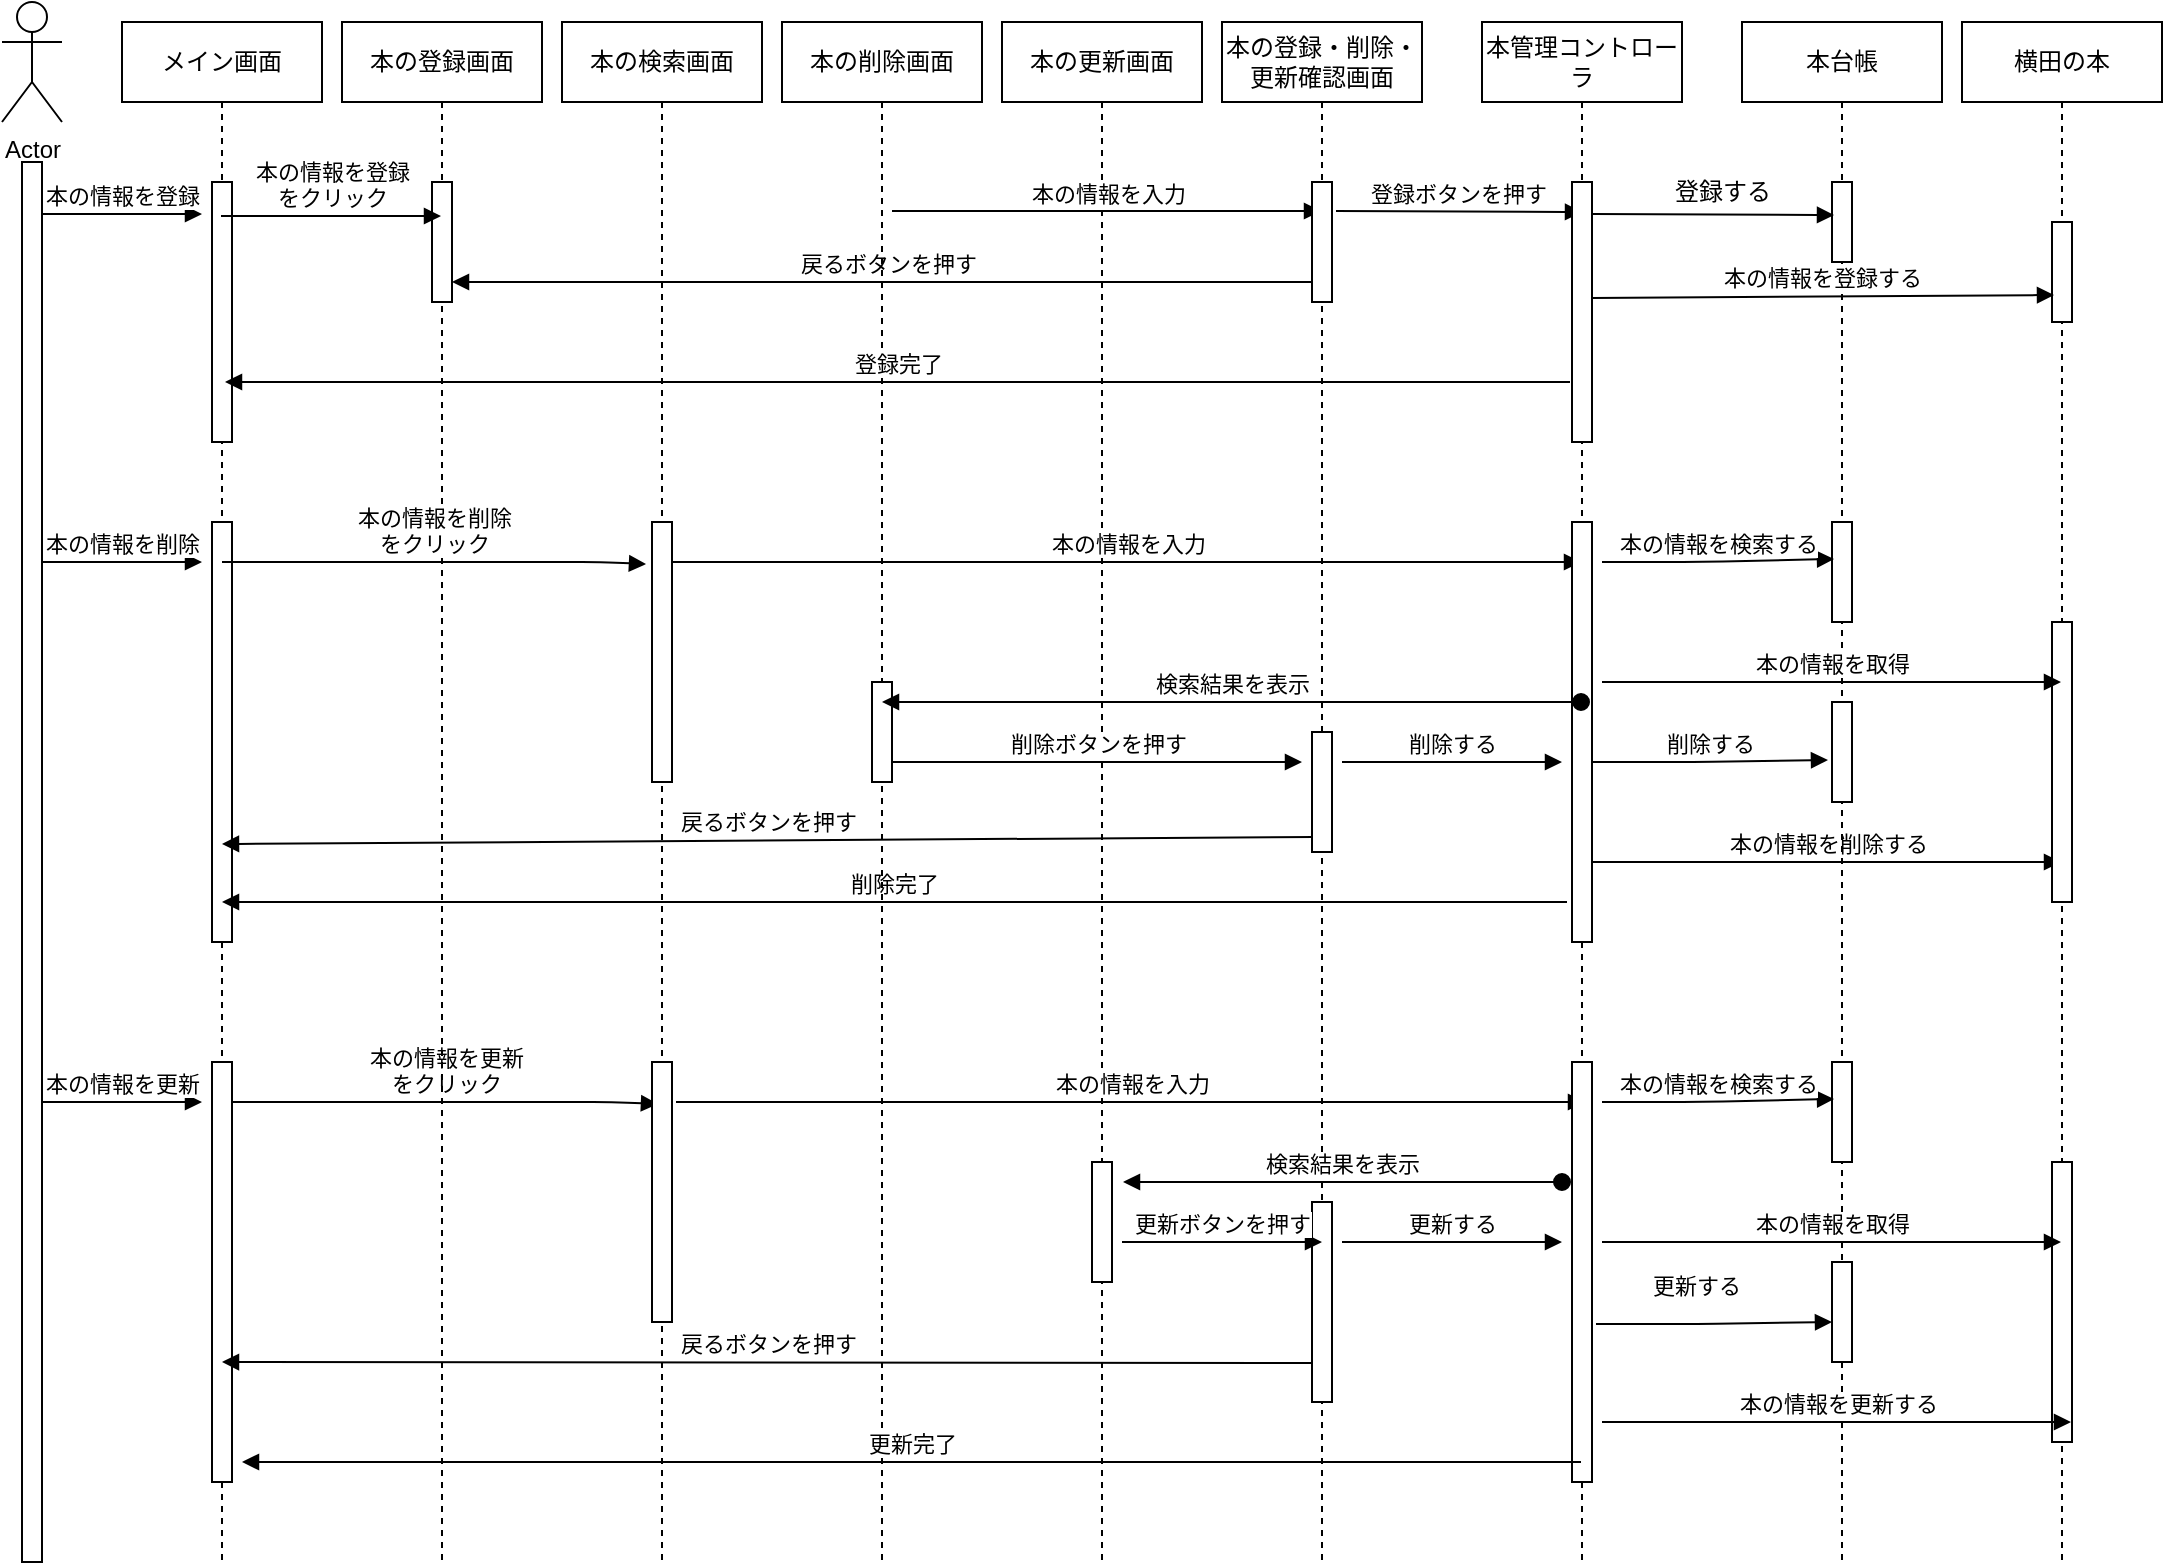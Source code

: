 <mxfile>
    <diagram id="tnemgaQNzlohdmXj2KTO" name="ページ1">
        <mxGraphModel dx="856" dy="907" grid="1" gridSize="10" guides="1" tooltips="1" connect="1" arrows="1" fold="1" page="1" pageScale="1" pageWidth="1169" pageHeight="1654" math="0" shadow="0">
            <root>
                <mxCell id="0"/>
                <mxCell id="1" parent="0"/>
                <mxCell id="2" value="Actor" style="shape=umlActor;verticalLabelPosition=bottom;verticalAlign=top;html=1;" vertex="1" parent="1">
                    <mxGeometry x="20" y="10" width="30" height="60" as="geometry"/>
                </mxCell>
                <mxCell id="3" value="" style="html=1;points=[];perimeter=orthogonalPerimeter;" vertex="1" parent="1">
                    <mxGeometry x="30" y="90" width="10" height="700" as="geometry"/>
                </mxCell>
                <mxCell id="4" value="メイン画面" style="shape=umlLifeline;perimeter=lifelinePerimeter;whiteSpace=wrap;html=1;container=1;collapsible=0;recursiveResize=0;outlineConnect=0;" vertex="1" parent="1">
                    <mxGeometry x="80" y="20" width="100" height="770" as="geometry"/>
                </mxCell>
                <mxCell id="15" value="" style="html=1;points=[];perimeter=orthogonalPerimeter;" vertex="1" parent="4">
                    <mxGeometry x="45" y="80" width="10" height="130" as="geometry"/>
                </mxCell>
                <mxCell id="31" value="" style="html=1;points=[];perimeter=orthogonalPerimeter;" vertex="1" parent="4">
                    <mxGeometry x="45" y="250" width="10" height="210" as="geometry"/>
                </mxCell>
                <mxCell id="32" value="本の情報を削除" style="html=1;verticalAlign=bottom;endArrow=block;" edge="1" parent="4">
                    <mxGeometry width="80" relative="1" as="geometry">
                        <mxPoint x="-40" y="270" as="sourcePoint"/>
                        <mxPoint x="40" y="270" as="targetPoint"/>
                    </mxGeometry>
                </mxCell>
                <mxCell id="54" value="本の情報を更新" style="html=1;verticalAlign=bottom;endArrow=block;" edge="1" parent="4">
                    <mxGeometry width="80" relative="1" as="geometry">
                        <mxPoint x="-40" y="540" as="sourcePoint"/>
                        <mxPoint x="40" y="540" as="targetPoint"/>
                    </mxGeometry>
                </mxCell>
                <mxCell id="55" value="" style="html=1;points=[];perimeter=orthogonalPerimeter;" vertex="1" parent="4">
                    <mxGeometry x="45" y="520" width="10" height="210" as="geometry"/>
                </mxCell>
                <mxCell id="57" value="本の情報を更新&lt;br&gt;をクリック" style="html=1;verticalAlign=bottom;endArrow=block;" edge="1" parent="4">
                    <mxGeometry width="80" relative="1" as="geometry">
                        <mxPoint x="55" y="540" as="sourcePoint"/>
                        <mxPoint x="268" y="541" as="targetPoint"/>
                        <Array as="points">
                            <mxPoint x="245.5" y="540"/>
                        </Array>
                    </mxGeometry>
                </mxCell>
                <mxCell id="5" value="本の検索画面" style="shape=umlLifeline;perimeter=lifelinePerimeter;whiteSpace=wrap;html=1;container=1;collapsible=0;recursiveResize=0;outlineConnect=0;" vertex="1" parent="1">
                    <mxGeometry x="300" y="20" width="100" height="770" as="geometry"/>
                </mxCell>
                <mxCell id="30" value="" style="html=1;points=[];perimeter=orthogonalPerimeter;" vertex="1" parent="5">
                    <mxGeometry x="45" y="250" width="10" height="130" as="geometry"/>
                </mxCell>
                <mxCell id="56" value="" style="html=1;points=[];perimeter=orthogonalPerimeter;" vertex="1" parent="5">
                    <mxGeometry x="45" y="520" width="10" height="130" as="geometry"/>
                </mxCell>
                <mxCell id="6" value="本の登録画面" style="shape=umlLifeline;perimeter=lifelinePerimeter;whiteSpace=wrap;html=1;container=1;collapsible=0;recursiveResize=0;outlineConnect=0;" vertex="1" parent="1">
                    <mxGeometry x="190" y="20" width="100" height="770" as="geometry"/>
                </mxCell>
                <mxCell id="13" value="" style="html=1;points=[];perimeter=orthogonalPerimeter;" vertex="1" parent="6">
                    <mxGeometry x="45" y="80" width="10" height="60" as="geometry"/>
                </mxCell>
                <mxCell id="25" value="戻るボタンを押す" style="html=1;verticalAlign=bottom;endArrow=block;exitX=0.5;exitY=0.833;exitDx=0;exitDy=0;exitPerimeter=0;" edge="1" parent="6" source="19">
                    <mxGeometry width="80" relative="1" as="geometry">
                        <mxPoint x="480.5" y="130" as="sourcePoint"/>
                        <mxPoint x="55" y="130" as="targetPoint"/>
                        <Array as="points">
                            <mxPoint x="351" y="130"/>
                        </Array>
                    </mxGeometry>
                </mxCell>
                <mxCell id="7" value="本の更新画面" style="shape=umlLifeline;perimeter=lifelinePerimeter;whiteSpace=wrap;html=1;container=1;collapsible=0;recursiveResize=0;outlineConnect=0;" vertex="1" parent="1">
                    <mxGeometry x="520" y="20" width="100" height="770" as="geometry"/>
                </mxCell>
                <mxCell id="20" value="本の情報を入力" style="html=1;verticalAlign=bottom;endArrow=block;" edge="1" parent="7" target="10">
                    <mxGeometry width="80" relative="1" as="geometry">
                        <mxPoint x="-55" y="94.5" as="sourcePoint"/>
                        <mxPoint x="159.5" y="94.5" as="targetPoint"/>
                    </mxGeometry>
                </mxCell>
                <mxCell id="44" value="削除ボタンを押す" style="html=1;verticalAlign=bottom;endArrow=block;" edge="1" parent="7">
                    <mxGeometry width="80" relative="1" as="geometry">
                        <mxPoint x="-55" y="370" as="sourcePoint"/>
                        <mxPoint x="150" y="370" as="targetPoint"/>
                    </mxGeometry>
                </mxCell>
                <mxCell id="52" value="戻るボタンを押す" style="html=1;verticalAlign=bottom;endArrow=block;exitX=0.1;exitY=0.858;exitDx=0;exitDy=0;exitPerimeter=0;" edge="1" parent="7">
                    <mxGeometry width="80" relative="1" as="geometry">
                        <mxPoint x="156" y="407.48" as="sourcePoint"/>
                        <mxPoint x="-390" y="411" as="targetPoint"/>
                    </mxGeometry>
                </mxCell>
                <mxCell id="53" value="削除完了" style="html=1;verticalAlign=bottom;endArrow=block;" edge="1" parent="7">
                    <mxGeometry width="80" relative="1" as="geometry">
                        <mxPoint x="282.5" y="440" as="sourcePoint"/>
                        <mxPoint x="-390" y="440" as="targetPoint"/>
                    </mxGeometry>
                </mxCell>
                <mxCell id="67" value="" style="html=1;points=[];perimeter=orthogonalPerimeter;" vertex="1" parent="7">
                    <mxGeometry x="45" y="570" width="10" height="60" as="geometry"/>
                </mxCell>
                <mxCell id="73" value="戻るボタンを押す" style="html=1;verticalAlign=bottom;endArrow=block;" edge="1" parent="7">
                    <mxGeometry width="80" relative="1" as="geometry">
                        <mxPoint x="156" y="670.48" as="sourcePoint"/>
                        <mxPoint x="-390" y="670" as="targetPoint"/>
                    </mxGeometry>
                </mxCell>
                <mxCell id="8" value="本の削除画面" style="shape=umlLifeline;perimeter=lifelinePerimeter;whiteSpace=wrap;html=1;container=1;collapsible=0;recursiveResize=0;outlineConnect=0;" vertex="1" parent="1">
                    <mxGeometry x="410" y="20" width="100" height="770" as="geometry"/>
                </mxCell>
                <mxCell id="33" value="" style="html=1;points=[];perimeter=orthogonalPerimeter;" vertex="1" parent="8">
                    <mxGeometry x="45" y="330" width="10" height="50" as="geometry"/>
                </mxCell>
                <mxCell id="36" value="本の情報を入力" style="html=1;verticalAlign=bottom;endArrow=block;" edge="1" parent="8" target="9">
                    <mxGeometry width="80" relative="1" as="geometry">
                        <mxPoint x="-55" y="270" as="sourcePoint"/>
                        <mxPoint x="25" y="270" as="targetPoint"/>
                    </mxGeometry>
                </mxCell>
                <mxCell id="59" value="本の情報を入力" style="html=1;verticalAlign=bottom;endArrow=block;" edge="1" parent="8">
                    <mxGeometry width="80" relative="1" as="geometry">
                        <mxPoint x="-53" y="540" as="sourcePoint"/>
                        <mxPoint x="401.5" y="540" as="targetPoint"/>
                    </mxGeometry>
                </mxCell>
                <mxCell id="9" value="本管理コントローラ" style="shape=umlLifeline;perimeter=lifelinePerimeter;whiteSpace=wrap;html=1;container=1;collapsible=0;recursiveResize=0;outlineConnect=0;" vertex="1" parent="1">
                    <mxGeometry x="760" y="20" width="100" height="770" as="geometry"/>
                </mxCell>
                <mxCell id="21" value="登録ボタンを押す" style="html=1;verticalAlign=bottom;endArrow=block;exitX=1.2;exitY=0.242;exitDx=0;exitDy=0;exitPerimeter=0;" edge="1" parent="9" source="19">
                    <mxGeometry width="80" relative="1" as="geometry">
                        <mxPoint x="-70" y="95" as="sourcePoint"/>
                        <mxPoint x="50" y="95" as="targetPoint"/>
                    </mxGeometry>
                </mxCell>
                <mxCell id="22" value="" style="html=1;points=[];perimeter=orthogonalPerimeter;" vertex="1" parent="9">
                    <mxGeometry x="45" y="80" width="10" height="130" as="geometry"/>
                </mxCell>
                <mxCell id="35" value="" style="html=1;points=[];perimeter=orthogonalPerimeter;" vertex="1" parent="9">
                    <mxGeometry x="45" y="250" width="10" height="210" as="geometry"/>
                </mxCell>
                <mxCell id="50" value="削除する" style="html=1;verticalAlign=bottom;endArrow=block;entryX=-0.2;entryY=0.58;entryDx=0;entryDy=0;entryPerimeter=0;" edge="1" parent="9" target="48">
                    <mxGeometry width="80" relative="1" as="geometry">
                        <mxPoint x="55" y="370" as="sourcePoint"/>
                        <mxPoint x="165" y="370" as="targetPoint"/>
                        <Array as="points">
                            <mxPoint x="105.5" y="370"/>
                        </Array>
                    </mxGeometry>
                </mxCell>
                <mxCell id="51" value="本の情報を削除する" style="html=1;verticalAlign=bottom;endArrow=block;" edge="1" parent="9" target="12">
                    <mxGeometry width="80" relative="1" as="geometry">
                        <mxPoint x="55" y="420" as="sourcePoint"/>
                        <mxPoint x="165" y="420" as="targetPoint"/>
                        <Array as="points">
                            <mxPoint x="105.5" y="420"/>
                        </Array>
                    </mxGeometry>
                </mxCell>
                <mxCell id="58" value="" style="html=1;points=[];perimeter=orthogonalPerimeter;" vertex="1" parent="9">
                    <mxGeometry x="45" y="520" width="10" height="210" as="geometry"/>
                </mxCell>
                <mxCell id="10" value="本の登録・削除・更新確認画面" style="shape=umlLifeline;perimeter=lifelinePerimeter;whiteSpace=wrap;html=1;container=1;collapsible=0;recursiveResize=0;outlineConnect=0;" vertex="1" parent="1">
                    <mxGeometry x="630" y="20" width="100" height="770" as="geometry"/>
                </mxCell>
                <mxCell id="19" value="" style="html=1;points=[];perimeter=orthogonalPerimeter;" vertex="1" parent="10">
                    <mxGeometry x="45" y="80" width="10" height="60" as="geometry"/>
                </mxCell>
                <mxCell id="45" value="" style="html=1;points=[];perimeter=orthogonalPerimeter;" vertex="1" parent="10">
                    <mxGeometry x="45" y="355" width="10" height="60" as="geometry"/>
                </mxCell>
                <mxCell id="46" value="" style="html=1;points=[];perimeter=orthogonalPerimeter;" vertex="1" parent="10">
                    <mxGeometry x="45" y="355" width="10" height="60" as="geometry"/>
                </mxCell>
                <mxCell id="47" value="削除する" style="html=1;verticalAlign=bottom;endArrow=block;" edge="1" parent="10">
                    <mxGeometry width="80" relative="1" as="geometry">
                        <mxPoint x="60" y="370" as="sourcePoint"/>
                        <mxPoint x="170" y="370" as="targetPoint"/>
                        <Array as="points">
                            <mxPoint x="110.5" y="370"/>
                        </Array>
                    </mxGeometry>
                </mxCell>
                <mxCell id="69" value="" style="html=1;points=[];perimeter=orthogonalPerimeter;" vertex="1" parent="10">
                    <mxGeometry x="45" y="590" width="10" height="100" as="geometry"/>
                </mxCell>
                <mxCell id="11" value="本台帳" style="shape=umlLifeline;perimeter=lifelinePerimeter;whiteSpace=wrap;html=1;container=1;collapsible=0;recursiveResize=0;outlineConnect=0;" vertex="1" parent="1">
                    <mxGeometry x="890" y="20" width="100" height="770" as="geometry"/>
                </mxCell>
                <mxCell id="23" value="" style="html=1;points=[];perimeter=orthogonalPerimeter;" vertex="1" parent="11">
                    <mxGeometry x="45" y="80" width="10" height="40" as="geometry"/>
                </mxCell>
                <mxCell id="27" value="登録する" style="text;html=1;align=center;verticalAlign=middle;resizable=0;points=[];autosize=1;strokeColor=none;fillColor=none;" vertex="1" parent="11">
                    <mxGeometry x="-40" y="75" width="60" height="20" as="geometry"/>
                </mxCell>
                <mxCell id="37" value="" style="html=1;points=[];perimeter=orthogonalPerimeter;" vertex="1" parent="11">
                    <mxGeometry x="45" y="250" width="10" height="50" as="geometry"/>
                </mxCell>
                <mxCell id="39" value="本の情報を検索する" style="html=1;verticalAlign=bottom;endArrow=block;entryX=0.1;entryY=0.37;entryDx=0;entryDy=0;entryPerimeter=0;" edge="1" parent="11" target="37">
                    <mxGeometry width="80" relative="1" as="geometry">
                        <mxPoint x="-70" y="270" as="sourcePoint"/>
                        <mxPoint x="40" y="270" as="targetPoint"/>
                        <Array as="points">
                            <mxPoint x="-19.5" y="270"/>
                        </Array>
                    </mxGeometry>
                </mxCell>
                <mxCell id="48" value="" style="html=1;points=[];perimeter=orthogonalPerimeter;" vertex="1" parent="11">
                    <mxGeometry x="45" y="340" width="10" height="50" as="geometry"/>
                </mxCell>
                <mxCell id="60" value="" style="html=1;points=[];perimeter=orthogonalPerimeter;" vertex="1" parent="11">
                    <mxGeometry x="45" y="520" width="10" height="50" as="geometry"/>
                </mxCell>
                <mxCell id="62" value="" style="html=1;points=[];perimeter=orthogonalPerimeter;" vertex="1" parent="11">
                    <mxGeometry x="45" y="620" width="10" height="50" as="geometry"/>
                </mxCell>
                <mxCell id="12" value="横田の本" style="shape=umlLifeline;perimeter=lifelinePerimeter;whiteSpace=wrap;html=1;container=1;collapsible=0;recursiveResize=0;outlineConnect=0;" vertex="1" parent="1">
                    <mxGeometry x="1000" y="20" width="100" height="770" as="geometry"/>
                </mxCell>
                <mxCell id="28" value="" style="html=1;points=[];perimeter=orthogonalPerimeter;" vertex="1" parent="12">
                    <mxGeometry x="45" y="100" width="10" height="50" as="geometry"/>
                </mxCell>
                <mxCell id="40" value="" style="html=1;points=[];perimeter=orthogonalPerimeter;" vertex="1" parent="12">
                    <mxGeometry x="45" y="300" width="10" height="140" as="geometry"/>
                </mxCell>
                <mxCell id="61" value="" style="html=1;points=[];perimeter=orthogonalPerimeter;" vertex="1" parent="12">
                    <mxGeometry x="45" y="570" width="10" height="140" as="geometry"/>
                </mxCell>
                <mxCell id="18" value="本の情報を登録" style="html=1;verticalAlign=bottom;endArrow=block;" edge="1" parent="1">
                    <mxGeometry width="80" relative="1" as="geometry">
                        <mxPoint x="40" y="116" as="sourcePoint"/>
                        <mxPoint x="120" y="116" as="targetPoint"/>
                    </mxGeometry>
                </mxCell>
                <mxCell id="24" value="" style="html=1;verticalAlign=bottom;endArrow=block;entryX=0.1;entryY=0.413;entryDx=0;entryDy=0;entryPerimeter=0;" edge="1" parent="1" target="23">
                    <mxGeometry width="80" relative="1" as="geometry">
                        <mxPoint x="815" y="116" as="sourcePoint"/>
                        <mxPoint x="930" y="116" as="targetPoint"/>
                    </mxGeometry>
                </mxCell>
                <mxCell id="26" value="登録完了" style="html=1;verticalAlign=bottom;endArrow=block;" edge="1" parent="1">
                    <mxGeometry width="80" relative="1" as="geometry">
                        <mxPoint x="804" y="200" as="sourcePoint"/>
                        <mxPoint x="131.5" y="200" as="targetPoint"/>
                    </mxGeometry>
                </mxCell>
                <mxCell id="29" value="本の情報を登録する" style="html=1;verticalAlign=bottom;endArrow=block;entryX=0.1;entryY=0.73;entryDx=0;entryDy=0;entryPerimeter=0;" edge="1" parent="1" target="28">
                    <mxGeometry width="80" relative="1" as="geometry">
                        <mxPoint x="815" y="158" as="sourcePoint"/>
                        <mxPoint x="1040" y="158" as="targetPoint"/>
                    </mxGeometry>
                </mxCell>
                <mxCell id="16" value="本の情報を登録&lt;br&gt;をクリック" style="html=1;verticalAlign=bottom;endArrow=block;" edge="1" parent="1">
                    <mxGeometry width="80" relative="1" as="geometry">
                        <mxPoint x="129.5" y="117" as="sourcePoint"/>
                        <mxPoint x="239.5" y="117" as="targetPoint"/>
                        <Array as="points">
                            <mxPoint x="180" y="117"/>
                        </Array>
                    </mxGeometry>
                </mxCell>
                <mxCell id="34" value="本の情報を削除&lt;br&gt;をクリック" style="html=1;verticalAlign=bottom;endArrow=block;entryX=-0.3;entryY=0.162;entryDx=0;entryDy=0;entryPerimeter=0;" edge="1" parent="1" source="4" target="30">
                    <mxGeometry width="80" relative="1" as="geometry">
                        <mxPoint x="280" y="300" as="sourcePoint"/>
                        <mxPoint x="390" y="300" as="targetPoint"/>
                        <Array as="points">
                            <mxPoint x="320" y="290"/>
                        </Array>
                    </mxGeometry>
                </mxCell>
                <mxCell id="42" value="本の情報を取得" style="html=1;verticalAlign=bottom;endArrow=block;" edge="1" parent="1" target="12">
                    <mxGeometry width="80" relative="1" as="geometry">
                        <mxPoint x="820" y="350" as="sourcePoint"/>
                        <mxPoint x="930" y="350" as="targetPoint"/>
                        <Array as="points">
                            <mxPoint x="870.5" y="350"/>
                        </Array>
                    </mxGeometry>
                </mxCell>
                <mxCell id="43" value="検索結果を表示" style="html=1;verticalAlign=bottom;startArrow=oval;startFill=1;endArrow=block;startSize=8;" edge="1" parent="1" source="9" target="8">
                    <mxGeometry width="60" relative="1" as="geometry">
                        <mxPoint x="590" y="370" as="sourcePoint"/>
                        <mxPoint x="650" y="370" as="targetPoint"/>
                        <Array as="points">
                            <mxPoint x="650" y="360"/>
                            <mxPoint x="590" y="360"/>
                        </Array>
                    </mxGeometry>
                </mxCell>
                <mxCell id="63" value="本の情報を検索する" style="html=1;verticalAlign=bottom;endArrow=block;entryX=0.1;entryY=0.37;entryDx=0;entryDy=0;entryPerimeter=0;" edge="1" parent="1">
                    <mxGeometry width="80" relative="1" as="geometry">
                        <mxPoint x="820" y="560" as="sourcePoint"/>
                        <mxPoint x="936" y="558.5" as="targetPoint"/>
                        <Array as="points">
                            <mxPoint x="870.5" y="560"/>
                        </Array>
                    </mxGeometry>
                </mxCell>
                <mxCell id="64" value="本の情報を取得" style="html=1;verticalAlign=bottom;endArrow=block;" edge="1" parent="1">
                    <mxGeometry width="80" relative="1" as="geometry">
                        <mxPoint x="820" y="630" as="sourcePoint"/>
                        <mxPoint x="1049.5" y="630" as="targetPoint"/>
                        <Array as="points">
                            <mxPoint x="870.5" y="630"/>
                        </Array>
                    </mxGeometry>
                </mxCell>
                <mxCell id="65" value="&lt;br&gt;更新する" style="html=1;verticalAlign=bottom;endArrow=block;entryX=-0.2;entryY=0.58;entryDx=0;entryDy=0;entryPerimeter=0;" edge="1" parent="1">
                    <mxGeometry x="-0.142" y="10" width="80" relative="1" as="geometry">
                        <mxPoint x="817" y="671" as="sourcePoint"/>
                        <mxPoint x="935" y="670" as="targetPoint"/>
                        <Array as="points">
                            <mxPoint x="867.5" y="671"/>
                        </Array>
                        <mxPoint as="offset"/>
                    </mxGeometry>
                </mxCell>
                <mxCell id="66" value="本の情報を更新する" style="html=1;verticalAlign=bottom;endArrow=block;" edge="1" parent="1">
                    <mxGeometry width="80" relative="1" as="geometry">
                        <mxPoint x="820" y="720" as="sourcePoint"/>
                        <mxPoint x="1054.5" y="720" as="targetPoint"/>
                        <Array as="points">
                            <mxPoint x="870.5" y="720"/>
                        </Array>
                    </mxGeometry>
                </mxCell>
                <mxCell id="68" value="更新ボタンを押す" style="html=1;verticalAlign=bottom;endArrow=block;" edge="1" parent="1">
                    <mxGeometry width="80" relative="1" as="geometry">
                        <mxPoint x="580" y="630" as="sourcePoint"/>
                        <mxPoint x="680" y="630" as="targetPoint"/>
                    </mxGeometry>
                </mxCell>
                <mxCell id="70" value="更新する" style="html=1;verticalAlign=bottom;endArrow=block;" edge="1" parent="1">
                    <mxGeometry width="80" relative="1" as="geometry">
                        <mxPoint x="690" y="630" as="sourcePoint"/>
                        <mxPoint x="800" y="630" as="targetPoint"/>
                        <Array as="points">
                            <mxPoint x="740.5" y="630"/>
                        </Array>
                    </mxGeometry>
                </mxCell>
                <mxCell id="72" value="検索結果を表示" style="html=1;verticalAlign=bottom;startArrow=oval;startFill=1;endArrow=block;startSize=8;" edge="1" parent="1">
                    <mxGeometry width="60" relative="1" as="geometry">
                        <mxPoint x="800" y="600" as="sourcePoint"/>
                        <mxPoint x="581" y="600" as="targetPoint"/>
                        <Array as="points">
                            <mxPoint x="640.5" y="600"/>
                            <mxPoint x="580.5" y="600"/>
                        </Array>
                    </mxGeometry>
                </mxCell>
                <mxCell id="74" value="更新完了" style="html=1;verticalAlign=bottom;endArrow=block;" edge="1" parent="1" source="9">
                    <mxGeometry width="80" relative="1" as="geometry">
                        <mxPoint x="740" y="740" as="sourcePoint"/>
                        <mxPoint x="140" y="740" as="targetPoint"/>
                    </mxGeometry>
                </mxCell>
            </root>
        </mxGraphModel>
    </diagram>
</mxfile>